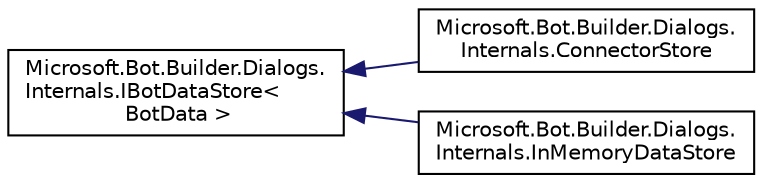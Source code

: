 digraph "Graphical Class Hierarchy"
{
  edge [fontname="Helvetica",fontsize="10",labelfontname="Helvetica",labelfontsize="10"];
  node [fontname="Helvetica",fontsize="10",shape=record];
  rankdir="LR";
  Node1 [label="Microsoft.Bot.Builder.Dialogs.\lInternals.IBotDataStore\<\l BotData \>",height=0.2,width=0.4,color="black", fillcolor="white", style="filled",URL="$dc/d4c/interface_microsoft_1_1_bot_1_1_builder_1_1_dialogs_1_1_internals_1_1_i_bot_data_store.html"];
  Node1 -> Node2 [dir="back",color="midnightblue",fontsize="10",style="solid",fontname="Helvetica"];
  Node2 [label="Microsoft.Bot.Builder.Dialogs.\lInternals.ConnectorStore",height=0.2,width=0.4,color="black", fillcolor="white", style="filled",URL="$d8/d45/class_microsoft_1_1_bot_1_1_builder_1_1_dialogs_1_1_internals_1_1_connector_store.html"];
  Node1 -> Node3 [dir="back",color="midnightblue",fontsize="10",style="solid",fontname="Helvetica"];
  Node3 [label="Microsoft.Bot.Builder.Dialogs.\lInternals.InMemoryDataStore",height=0.2,width=0.4,color="black", fillcolor="white", style="filled",URL="$df/d92/class_microsoft_1_1_bot_1_1_builder_1_1_dialogs_1_1_internals_1_1_in_memory_data_store.html"];
}
